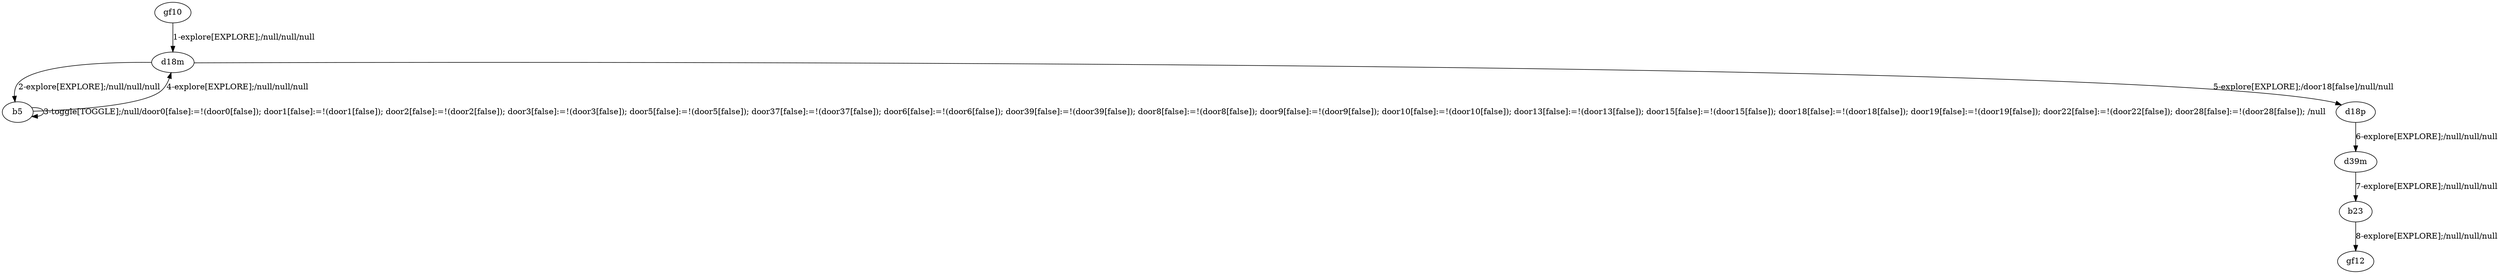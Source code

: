 # Total number of goals covered by this test: 4
# d18p --> d39m
# d39m --> b23
# d18m --> d18p
# b23 --> gf12

digraph g {
"gf10" -> "d18m" [label = "1-explore[EXPLORE];/null/null/null"];
"d18m" -> "b5" [label = "2-explore[EXPLORE];/null/null/null"];
"b5" -> "b5" [label = "3-toggle[TOGGLE];/null/door0[false]:=!(door0[false]); door1[false]:=!(door1[false]); door2[false]:=!(door2[false]); door3[false]:=!(door3[false]); door5[false]:=!(door5[false]); door37[false]:=!(door37[false]); door6[false]:=!(door6[false]); door39[false]:=!(door39[false]); door8[false]:=!(door8[false]); door9[false]:=!(door9[false]); door10[false]:=!(door10[false]); door13[false]:=!(door13[false]); door15[false]:=!(door15[false]); door18[false]:=!(door18[false]); door19[false]:=!(door19[false]); door22[false]:=!(door22[false]); door28[false]:=!(door28[false]); /null"];
"b5" -> "d18m" [label = "4-explore[EXPLORE];/null/null/null"];
"d18m" -> "d18p" [label = "5-explore[EXPLORE];/door18[false]/null/null"];
"d18p" -> "d39m" [label = "6-explore[EXPLORE];/null/null/null"];
"d39m" -> "b23" [label = "7-explore[EXPLORE];/null/null/null"];
"b23" -> "gf12" [label = "8-explore[EXPLORE];/null/null/null"];
}
